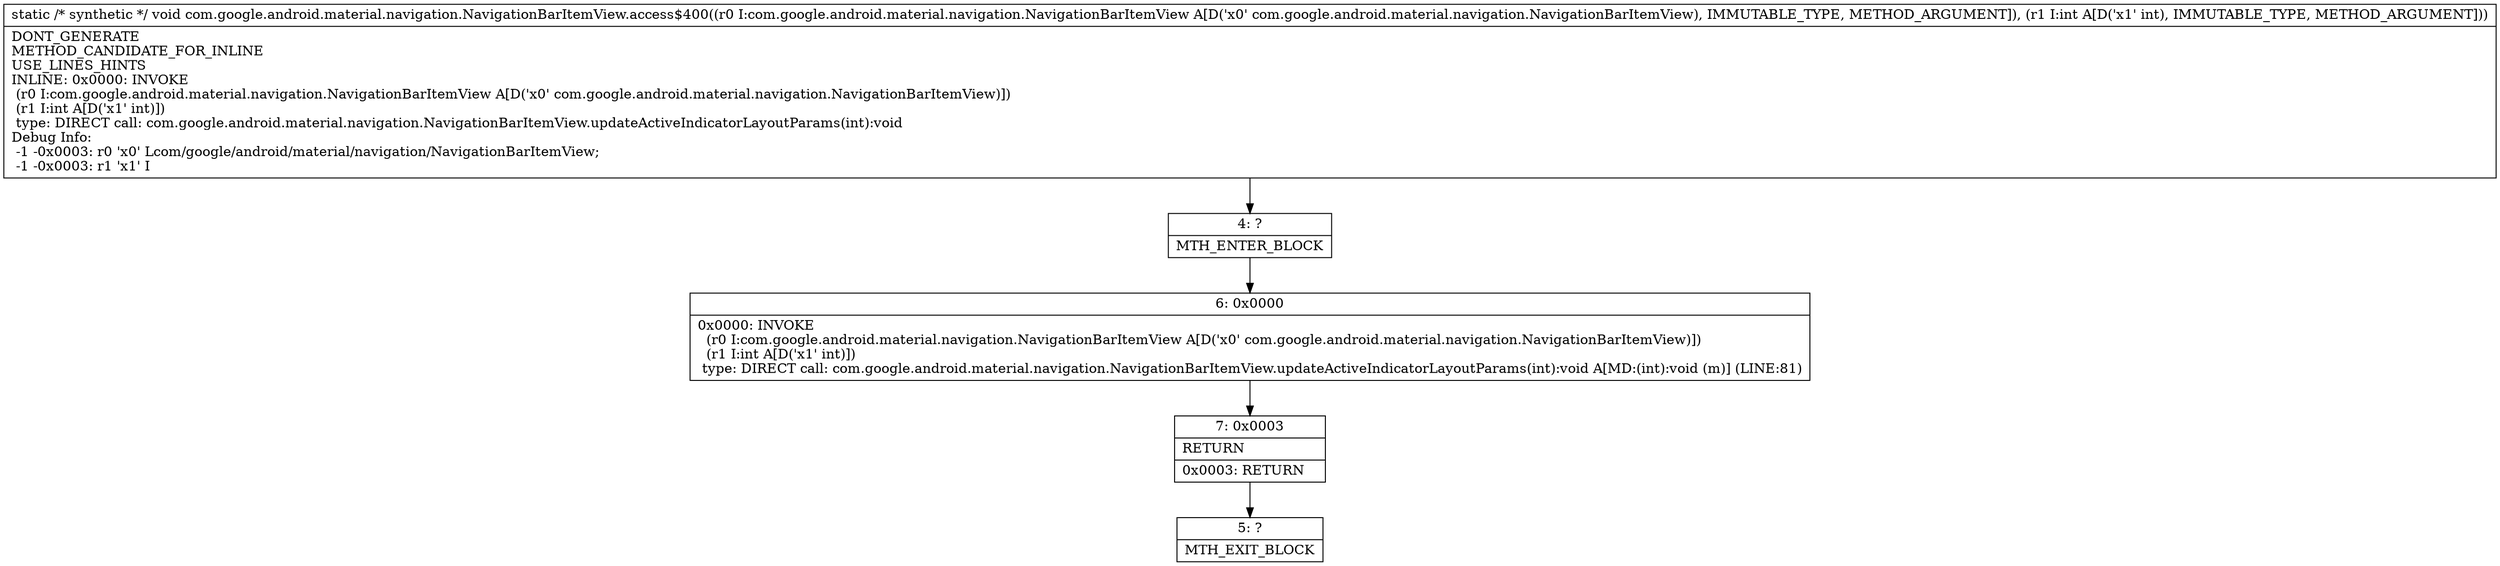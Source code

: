 digraph "CFG forcom.google.android.material.navigation.NavigationBarItemView.access$400(Lcom\/google\/android\/material\/navigation\/NavigationBarItemView;I)V" {
Node_4 [shape=record,label="{4\:\ ?|MTH_ENTER_BLOCK\l}"];
Node_6 [shape=record,label="{6\:\ 0x0000|0x0000: INVOKE  \l  (r0 I:com.google.android.material.navigation.NavigationBarItemView A[D('x0' com.google.android.material.navigation.NavigationBarItemView)])\l  (r1 I:int A[D('x1' int)])\l type: DIRECT call: com.google.android.material.navigation.NavigationBarItemView.updateActiveIndicatorLayoutParams(int):void A[MD:(int):void (m)] (LINE:81)\l}"];
Node_7 [shape=record,label="{7\:\ 0x0003|RETURN\l|0x0003: RETURN   \l}"];
Node_5 [shape=record,label="{5\:\ ?|MTH_EXIT_BLOCK\l}"];
MethodNode[shape=record,label="{static \/* synthetic *\/ void com.google.android.material.navigation.NavigationBarItemView.access$400((r0 I:com.google.android.material.navigation.NavigationBarItemView A[D('x0' com.google.android.material.navigation.NavigationBarItemView), IMMUTABLE_TYPE, METHOD_ARGUMENT]), (r1 I:int A[D('x1' int), IMMUTABLE_TYPE, METHOD_ARGUMENT]))  | DONT_GENERATE\lMETHOD_CANDIDATE_FOR_INLINE\lUSE_LINES_HINTS\lINLINE: 0x0000: INVOKE  \l  (r0 I:com.google.android.material.navigation.NavigationBarItemView A[D('x0' com.google.android.material.navigation.NavigationBarItemView)])\l  (r1 I:int A[D('x1' int)])\l type: DIRECT call: com.google.android.material.navigation.NavigationBarItemView.updateActiveIndicatorLayoutParams(int):void\lDebug Info:\l  \-1 \-0x0003: r0 'x0' Lcom\/google\/android\/material\/navigation\/NavigationBarItemView;\l  \-1 \-0x0003: r1 'x1' I\l}"];
MethodNode -> Node_4;Node_4 -> Node_6;
Node_6 -> Node_7;
Node_7 -> Node_5;
}

